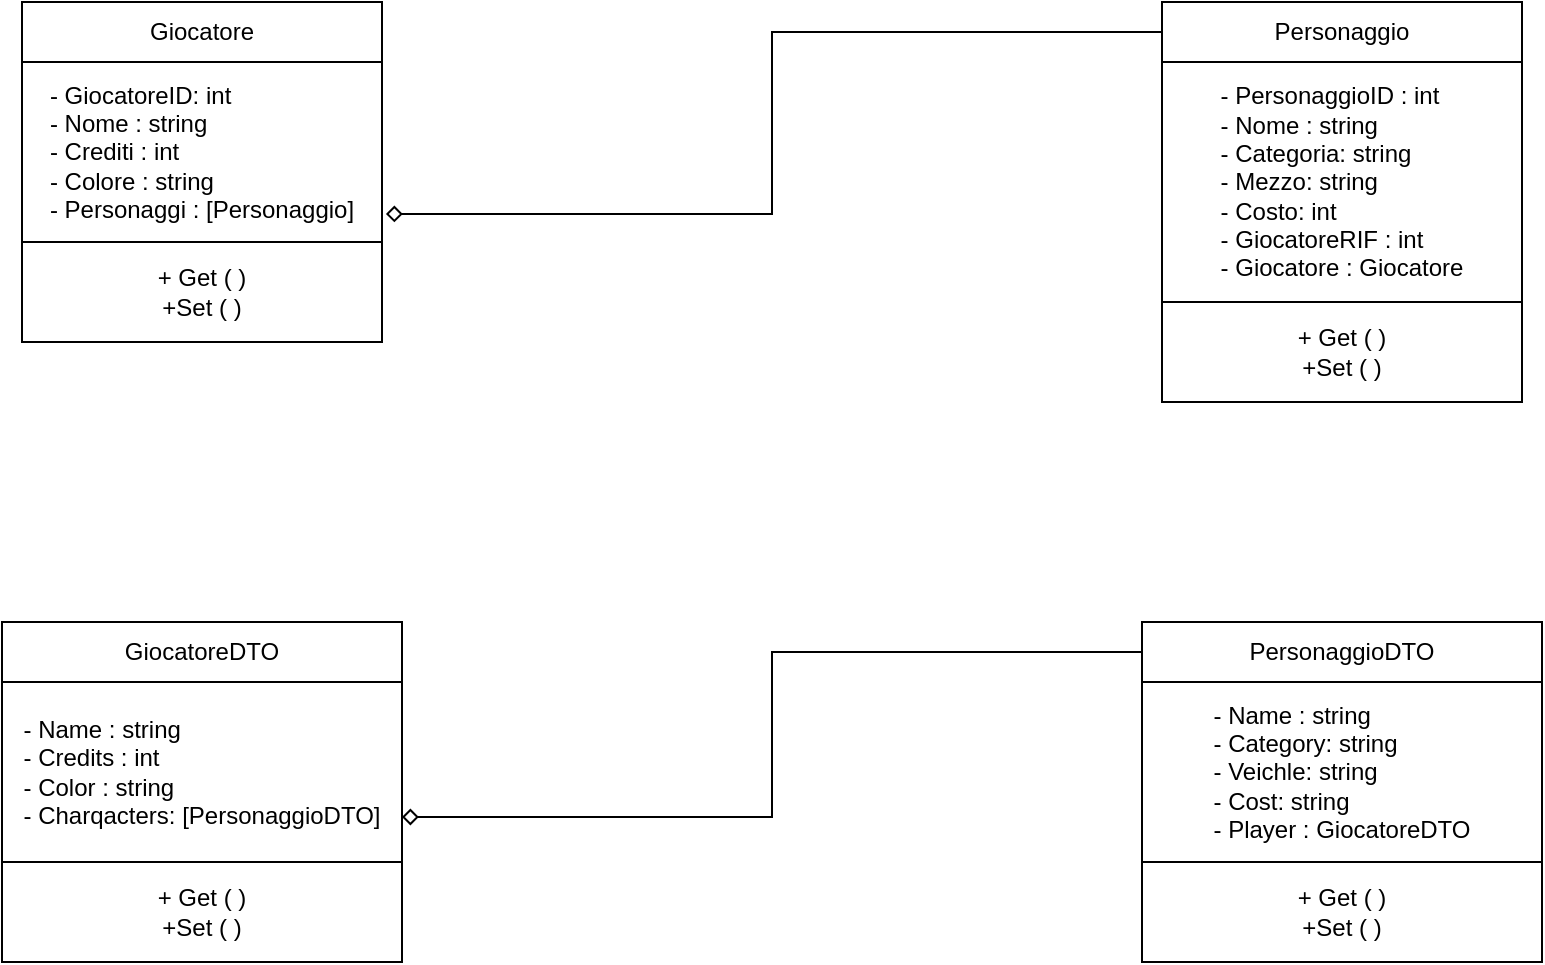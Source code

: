 <mxfile version="24.1.0" type="device">
  <diagram name="Pagina-1" id="wqZOBMc03xEELvP_3BDI">
    <mxGraphModel dx="880" dy="532" grid="1" gridSize="10" guides="1" tooltips="1" connect="1" arrows="1" fold="1" page="1" pageScale="1" pageWidth="827" pageHeight="1169" math="0" shadow="0">
      <root>
        <mxCell id="0" />
        <mxCell id="1" parent="0" />
        <mxCell id="hVb5Vw--sMHRzco0jCZx-1" value="Giocatore" style="rounded=0;whiteSpace=wrap;html=1;" vertex="1" parent="1">
          <mxGeometry x="40" y="40" width="180" height="30" as="geometry" />
        </mxCell>
        <mxCell id="hVb5Vw--sMHRzco0jCZx-2" value="&lt;div style=&quot;text-align: justify;&quot;&gt;&lt;span style=&quot;background-color: initial;&quot;&gt;- GiocatoreID: int&lt;/span&gt;&lt;/div&gt;&lt;div style=&quot;text-align: justify;&quot;&gt;- Nome : string&lt;br&gt;&lt;/div&gt;&lt;div style=&quot;text-align: justify;&quot;&gt;-&amp;nbsp;Crediti : int&lt;/div&gt;&lt;div style=&quot;text-align: justify;&quot;&gt;-&amp;nbsp;Colore : string&lt;/div&gt;&lt;div style=&quot;text-align: justify;&quot;&gt;- Personaggi : [Personaggio]&lt;/div&gt;" style="rounded=0;whiteSpace=wrap;html=1;" vertex="1" parent="1">
          <mxGeometry x="40" y="70" width="180" height="90" as="geometry" />
        </mxCell>
        <mxCell id="hVb5Vw--sMHRzco0jCZx-3" value="&lt;div style=&quot;&quot;&gt;&lt;span style=&quot;background-color: initial;&quot;&gt;+ Get ( )&lt;/span&gt;&lt;/div&gt;&lt;div style=&quot;&quot;&gt;+Set ( )&lt;/div&gt;" style="rounded=0;whiteSpace=wrap;html=1;align=center;" vertex="1" parent="1">
          <mxGeometry x="40" y="160" width="180" height="50" as="geometry" />
        </mxCell>
        <mxCell id="hVb5Vw--sMHRzco0jCZx-4" value="Personaggio" style="rounded=0;whiteSpace=wrap;html=1;" vertex="1" parent="1">
          <mxGeometry x="610" y="40" width="180" height="30" as="geometry" />
        </mxCell>
        <mxCell id="hVb5Vw--sMHRzco0jCZx-5" value="&lt;div style=&quot;text-align: justify;&quot;&gt;&lt;span style=&quot;background-color: initial;&quot;&gt;-&amp;nbsp;PersonaggioID : int&lt;/span&gt;&lt;/div&gt;&lt;div style=&quot;text-align: justify;&quot;&gt;- Nome : string&lt;br&gt;&lt;/div&gt;&lt;div style=&quot;text-align: justify;&quot;&gt;-&amp;nbsp;Categoria: string&lt;/div&gt;&lt;div style=&quot;text-align: justify;&quot;&gt;-&amp;nbsp;Mezzo: string&lt;/div&gt;&lt;div style=&quot;text-align: justify;&quot;&gt;- Costo: int&lt;/div&gt;&lt;div style=&quot;text-align: justify;&quot;&gt;-&amp;nbsp;GiocatoreRIF : int&lt;/div&gt;&lt;div style=&quot;text-align: justify;&quot;&gt;-&amp;nbsp;Giocatore :&amp;nbsp;Giocatore&lt;/div&gt;" style="rounded=0;whiteSpace=wrap;html=1;" vertex="1" parent="1">
          <mxGeometry x="610" y="70" width="180" height="120" as="geometry" />
        </mxCell>
        <mxCell id="hVb5Vw--sMHRzco0jCZx-6" value="&lt;div style=&quot;&quot;&gt;&lt;span style=&quot;background-color: initial;&quot;&gt;+ Get ( )&lt;/span&gt;&lt;/div&gt;&lt;div style=&quot;&quot;&gt;+Set ( )&lt;/div&gt;" style="rounded=0;whiteSpace=wrap;html=1;align=center;" vertex="1" parent="1">
          <mxGeometry x="610" y="190" width="180" height="50" as="geometry" />
        </mxCell>
        <mxCell id="hVb5Vw--sMHRzco0jCZx-7" style="edgeStyle=orthogonalEdgeStyle;rounded=0;orthogonalLoop=1;jettySize=auto;html=1;entryX=1.011;entryY=0.844;entryDx=0;entryDy=0;entryPerimeter=0;endArrow=diamond;endFill=0;" edge="1" parent="1" source="hVb5Vw--sMHRzco0jCZx-4" target="hVb5Vw--sMHRzco0jCZx-2">
          <mxGeometry relative="1" as="geometry" />
        </mxCell>
        <mxCell id="hVb5Vw--sMHRzco0jCZx-8" value="GiocatoreDTO" style="rounded=0;whiteSpace=wrap;html=1;" vertex="1" parent="1">
          <mxGeometry x="30" y="350" width="200" height="30" as="geometry" />
        </mxCell>
        <mxCell id="hVb5Vw--sMHRzco0jCZx-9" value="&lt;div style=&quot;text-align: justify;&quot;&gt;&lt;span style=&quot;background-color: initial;&quot;&gt;- Name : string&lt;/span&gt;&lt;br&gt;&lt;/div&gt;&lt;div style=&quot;text-align: justify;&quot;&gt;-&amp;nbsp;Credits : int&lt;/div&gt;&lt;div style=&quot;text-align: justify;&quot;&gt;-&amp;nbsp;Color : string&lt;/div&gt;&lt;div style=&quot;text-align: justify;&quot;&gt;- Charqacters: [PersonaggioDTO]&lt;/div&gt;" style="rounded=0;whiteSpace=wrap;html=1;" vertex="1" parent="1">
          <mxGeometry x="30" y="380" width="200" height="90" as="geometry" />
        </mxCell>
        <mxCell id="hVb5Vw--sMHRzco0jCZx-10" value="&lt;div style=&quot;&quot;&gt;&lt;span style=&quot;background-color: initial;&quot;&gt;+ Get ( )&lt;/span&gt;&lt;/div&gt;&lt;div style=&quot;&quot;&gt;+Set ( )&lt;/div&gt;" style="rounded=0;whiteSpace=wrap;html=1;align=center;" vertex="1" parent="1">
          <mxGeometry x="30" y="470" width="200" height="50" as="geometry" />
        </mxCell>
        <mxCell id="hVb5Vw--sMHRzco0jCZx-18" style="edgeStyle=orthogonalEdgeStyle;rounded=0;orthogonalLoop=1;jettySize=auto;html=1;entryX=1;entryY=0.75;entryDx=0;entryDy=0;endArrow=diamond;endFill=0;" edge="1" parent="1" source="hVb5Vw--sMHRzco0jCZx-15" target="hVb5Vw--sMHRzco0jCZx-9">
          <mxGeometry relative="1" as="geometry" />
        </mxCell>
        <mxCell id="hVb5Vw--sMHRzco0jCZx-15" value="PersonaggioDTO" style="rounded=0;whiteSpace=wrap;html=1;" vertex="1" parent="1">
          <mxGeometry x="600" y="350" width="200" height="30" as="geometry" />
        </mxCell>
        <mxCell id="hVb5Vw--sMHRzco0jCZx-16" value="&lt;div style=&quot;text-align: justify;&quot;&gt;&lt;span style=&quot;background-color: initial;&quot;&gt;- Name : string&lt;/span&gt;&lt;br&gt;&lt;/div&gt;&lt;div style=&quot;text-align: justify;&quot;&gt;- Category: string&lt;/div&gt;&lt;div style=&quot;text-align: justify;&quot;&gt;-&amp;nbsp;Veichle: string&lt;/div&gt;&lt;div style=&quot;text-align: justify;&quot;&gt;- Cost: string&lt;/div&gt;&lt;div style=&quot;text-align: justify;&quot;&gt;- Player : GiocatoreDTO&lt;/div&gt;" style="rounded=0;whiteSpace=wrap;html=1;" vertex="1" parent="1">
          <mxGeometry x="600" y="380" width="200" height="90" as="geometry" />
        </mxCell>
        <mxCell id="hVb5Vw--sMHRzco0jCZx-17" value="&lt;div style=&quot;&quot;&gt;&lt;span style=&quot;background-color: initial;&quot;&gt;+ Get ( )&lt;/span&gt;&lt;/div&gt;&lt;div style=&quot;&quot;&gt;+Set ( )&lt;/div&gt;" style="rounded=0;whiteSpace=wrap;html=1;align=center;" vertex="1" parent="1">
          <mxGeometry x="600" y="470" width="200" height="50" as="geometry" />
        </mxCell>
      </root>
    </mxGraphModel>
  </diagram>
</mxfile>
